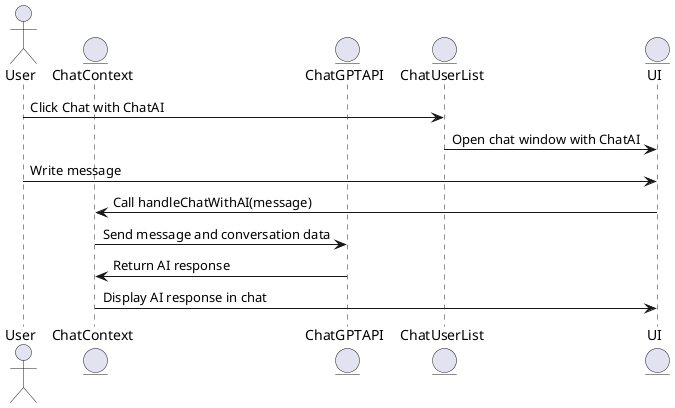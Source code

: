 @startuml

actor User
entity ChatContext as CC
entity ChatGPTAPI as CGAPI
entity ChatUserList as CUL
entity UI as UI

User -> CUL : Click Chat with ChatAI
CUL -> UI : Open chat window with ChatAI
User -> UI : Write message
UI -> CC : Call handleChatWithAI(message)
CC -> CGAPI : Send message and conversation data
CGAPI -> CC : Return AI response
CC -> UI : Display AI response in chat

@enduml
